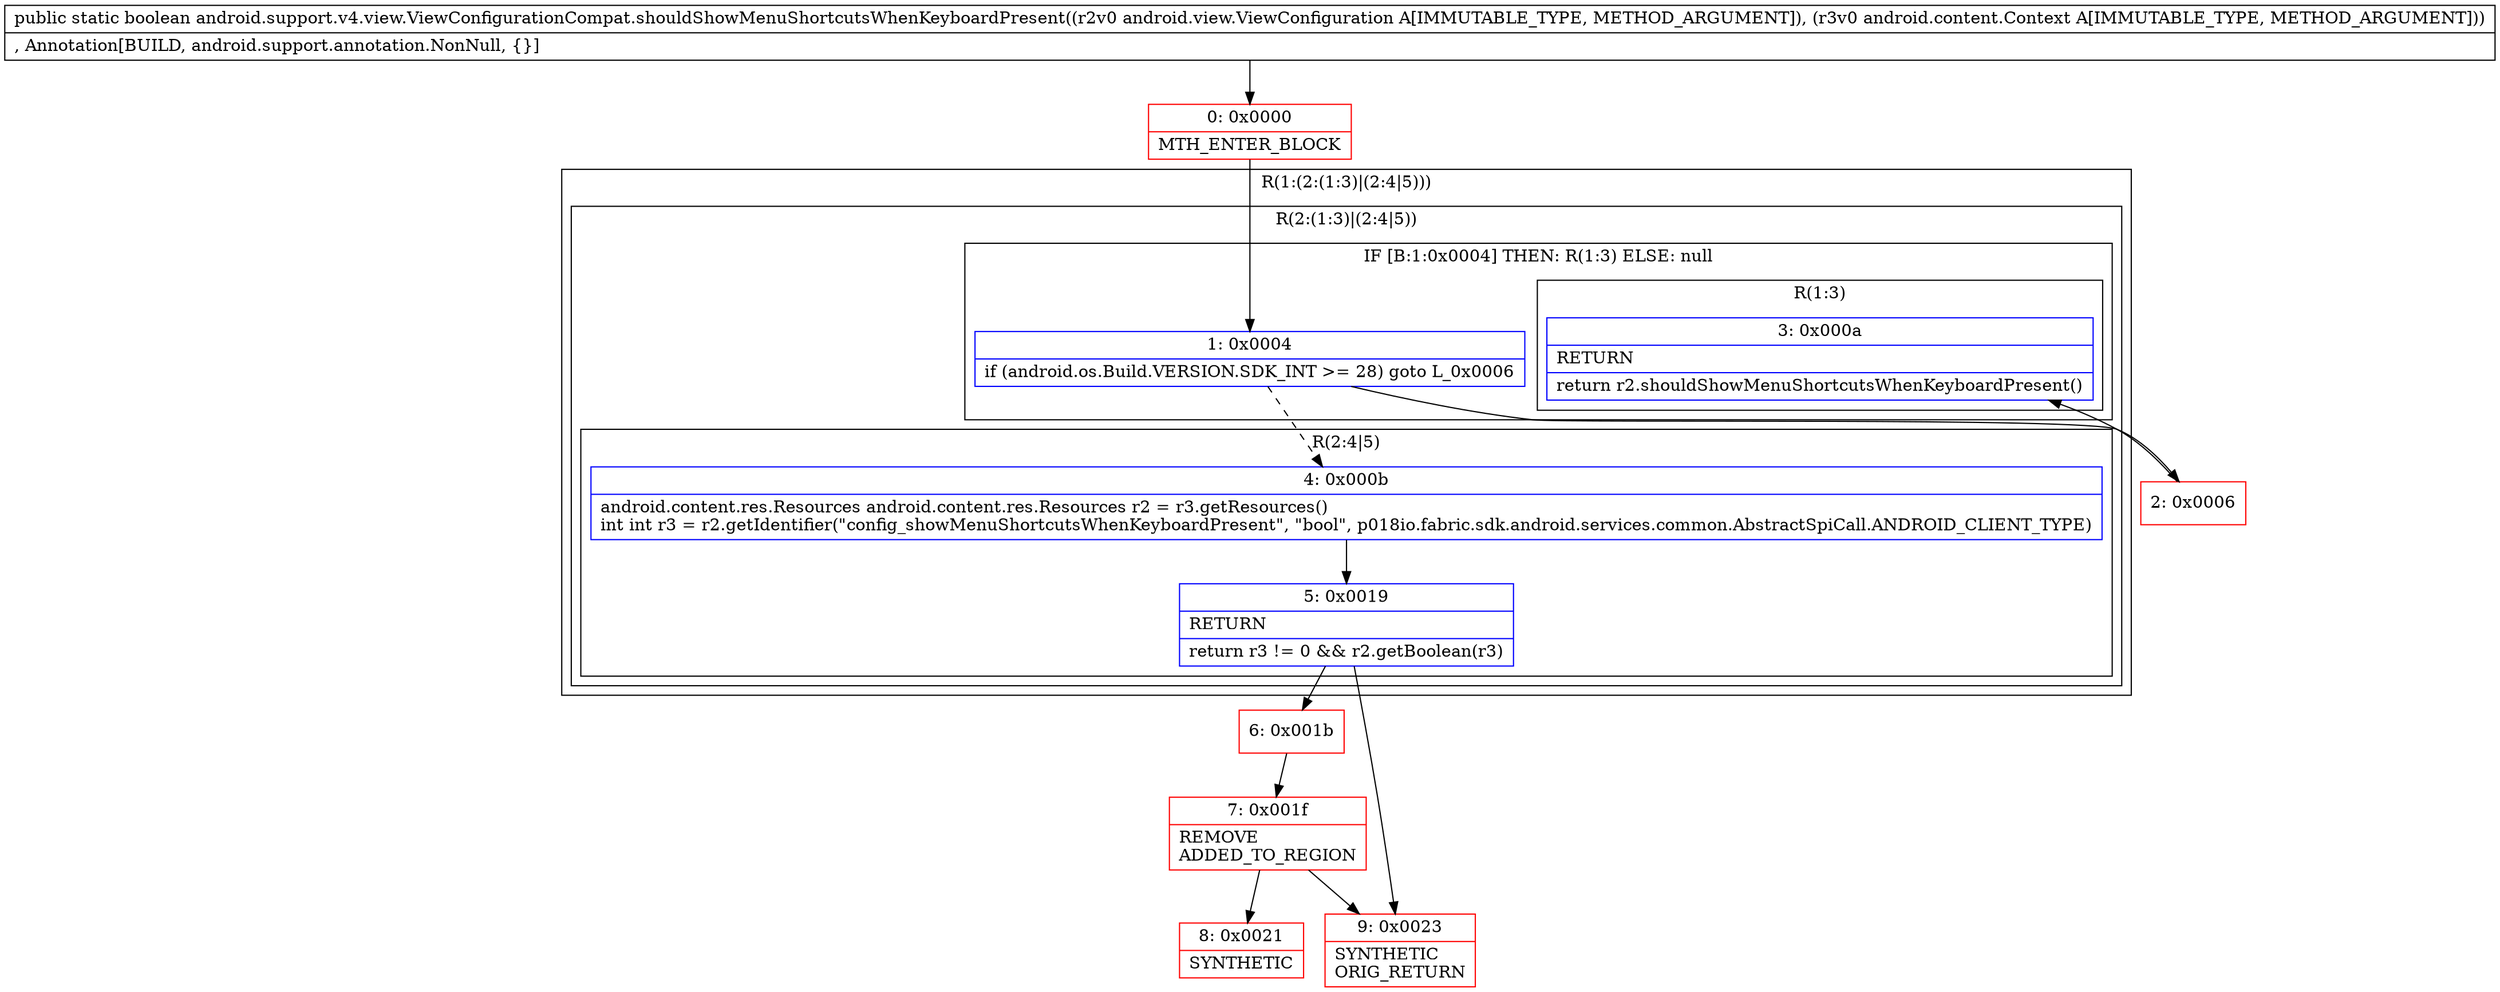 digraph "CFG forandroid.support.v4.view.ViewConfigurationCompat.shouldShowMenuShortcutsWhenKeyboardPresent(Landroid\/view\/ViewConfiguration;Landroid\/content\/Context;)Z" {
subgraph cluster_Region_1362752749 {
label = "R(1:(2:(1:3)|(2:4|5)))";
node [shape=record,color=blue];
subgraph cluster_Region_2064723717 {
label = "R(2:(1:3)|(2:4|5))";
node [shape=record,color=blue];
subgraph cluster_IfRegion_790904462 {
label = "IF [B:1:0x0004] THEN: R(1:3) ELSE: null";
node [shape=record,color=blue];
Node_1 [shape=record,label="{1\:\ 0x0004|if (android.os.Build.VERSION.SDK_INT \>= 28) goto L_0x0006\l}"];
subgraph cluster_Region_1598670915 {
label = "R(1:3)";
node [shape=record,color=blue];
Node_3 [shape=record,label="{3\:\ 0x000a|RETURN\l|return r2.shouldShowMenuShortcutsWhenKeyboardPresent()\l}"];
}
}
subgraph cluster_Region_888053415 {
label = "R(2:4|5)";
node [shape=record,color=blue];
Node_4 [shape=record,label="{4\:\ 0x000b|android.content.res.Resources android.content.res.Resources r2 = r3.getResources()\lint int r3 = r2.getIdentifier(\"config_showMenuShortcutsWhenKeyboardPresent\", \"bool\", p018io.fabric.sdk.android.services.common.AbstractSpiCall.ANDROID_CLIENT_TYPE)\l}"];
Node_5 [shape=record,label="{5\:\ 0x0019|RETURN\l|return r3 != 0 && r2.getBoolean(r3)\l}"];
}
}
}
Node_0 [shape=record,color=red,label="{0\:\ 0x0000|MTH_ENTER_BLOCK\l}"];
Node_2 [shape=record,color=red,label="{2\:\ 0x0006}"];
Node_6 [shape=record,color=red,label="{6\:\ 0x001b}"];
Node_7 [shape=record,color=red,label="{7\:\ 0x001f|REMOVE\lADDED_TO_REGION\l}"];
Node_8 [shape=record,color=red,label="{8\:\ 0x0021|SYNTHETIC\l}"];
Node_9 [shape=record,color=red,label="{9\:\ 0x0023|SYNTHETIC\lORIG_RETURN\l}"];
MethodNode[shape=record,label="{public static boolean android.support.v4.view.ViewConfigurationCompat.shouldShowMenuShortcutsWhenKeyboardPresent((r2v0 android.view.ViewConfiguration A[IMMUTABLE_TYPE, METHOD_ARGUMENT]), (r3v0 android.content.Context A[IMMUTABLE_TYPE, METHOD_ARGUMENT]))  | , Annotation[BUILD, android.support.annotation.NonNull, \{\}]\l}"];
MethodNode -> Node_0;
Node_1 -> Node_2;
Node_1 -> Node_4[style=dashed];
Node_4 -> Node_5;
Node_5 -> Node_6;
Node_5 -> Node_9;
Node_0 -> Node_1;
Node_2 -> Node_3;
Node_6 -> Node_7;
Node_7 -> Node_8;
Node_7 -> Node_9;
}

